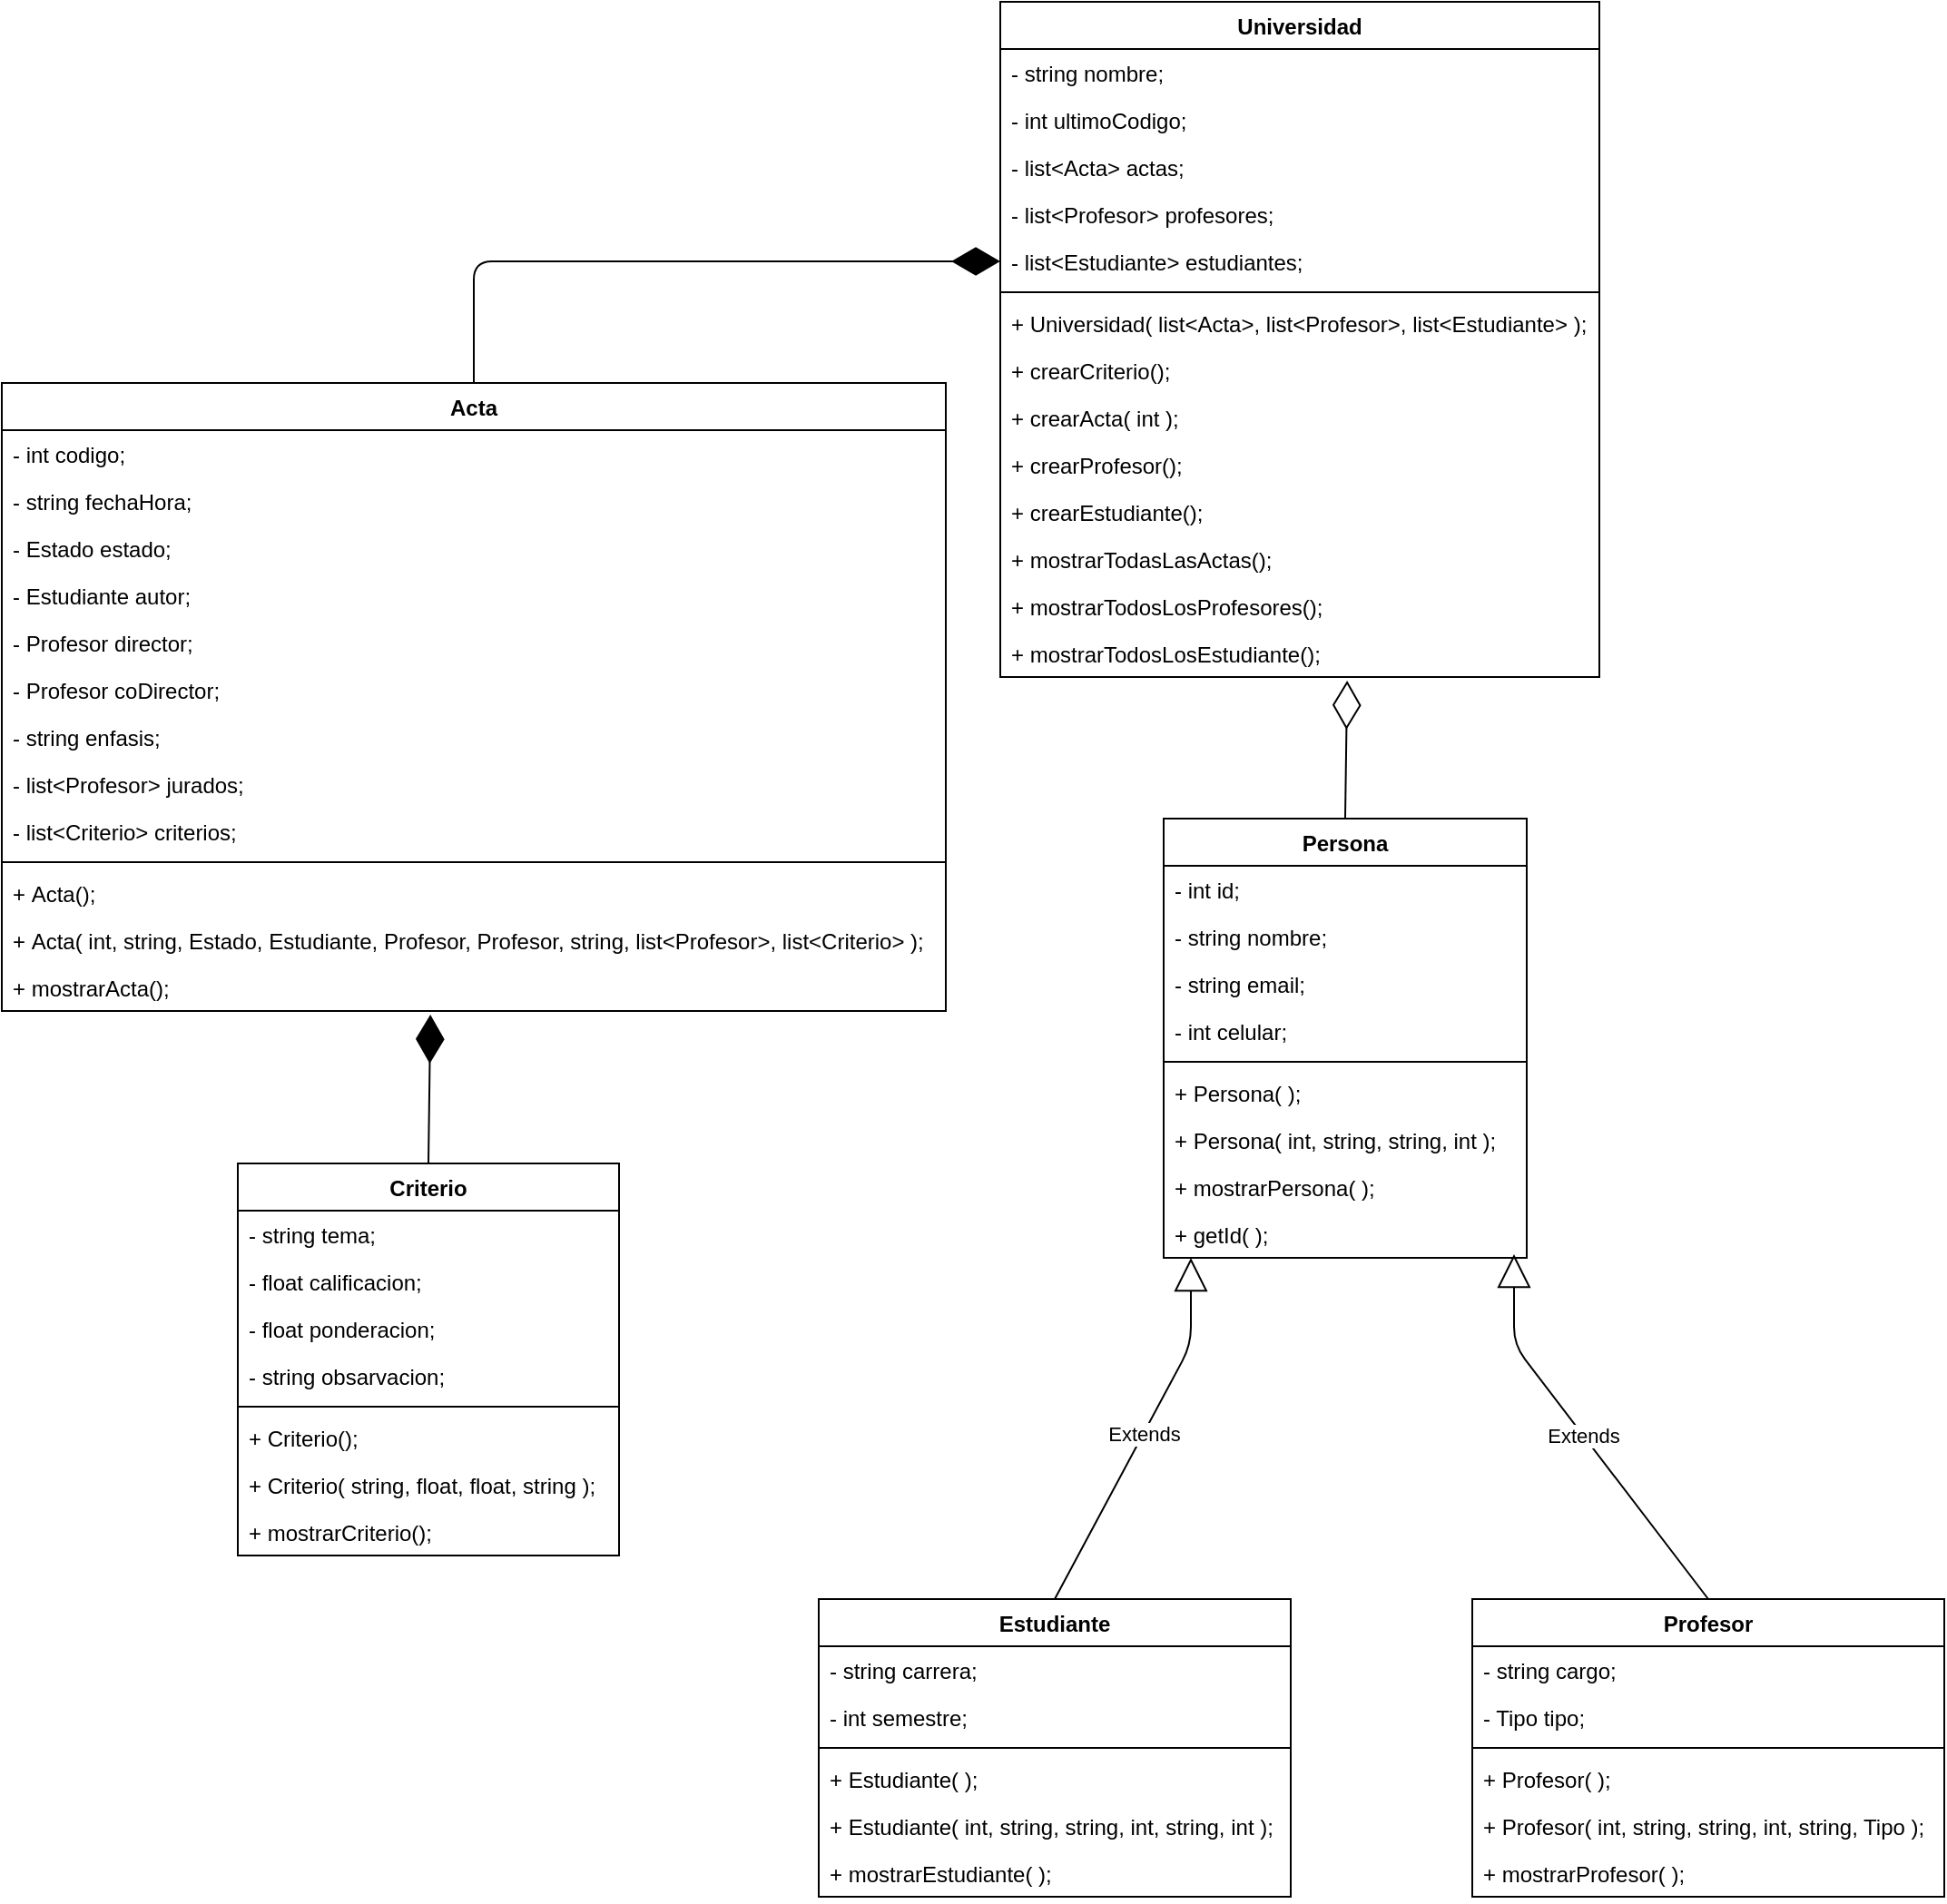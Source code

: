 <mxfile version="14.3.0" type="github">
  <diagram id="C5RBs43oDa-KdzZeNtuy" name="Page-1">
    <mxGraphModel dx="723" dy="402" grid="1" gridSize="10" guides="1" tooltips="1" connect="1" arrows="1" fold="1" page="1" pageScale="1" pageWidth="1600" pageHeight="1200" math="0" shadow="0">
      <root>
        <mxCell id="WIyWlLk6GJQsqaUBKTNV-0" />
        <mxCell id="WIyWlLk6GJQsqaUBKTNV-1" parent="WIyWlLk6GJQsqaUBKTNV-0" />
        <mxCell id="pgagmVlW3M_F7Qhiert7-0" value="Persona" style="swimlane;fontStyle=1;align=center;verticalAlign=top;childLayout=stackLayout;horizontal=1;startSize=26;horizontalStack=0;resizeParent=1;resizeParentMax=0;resizeLast=0;collapsible=1;marginBottom=0;" parent="WIyWlLk6GJQsqaUBKTNV-1" vertex="1">
          <mxGeometry x="660" y="520" width="200" height="242" as="geometry" />
        </mxCell>
        <mxCell id="m11hjmDHwtgnZtoOTYIn-8" value="- int id;" style="text;strokeColor=none;fillColor=none;align=left;verticalAlign=top;spacingLeft=4;spacingRight=4;overflow=hidden;rotatable=0;points=[[0,0.5],[1,0.5]];portConstraint=eastwest;" parent="pgagmVlW3M_F7Qhiert7-0" vertex="1">
          <mxGeometry y="26" width="200" height="26" as="geometry" />
        </mxCell>
        <mxCell id="pgagmVlW3M_F7Qhiert7-1" value="- string nombre;" style="text;strokeColor=none;fillColor=none;align=left;verticalAlign=top;spacingLeft=4;spacingRight=4;overflow=hidden;rotatable=0;points=[[0,0.5],[1,0.5]];portConstraint=eastwest;" parent="pgagmVlW3M_F7Qhiert7-0" vertex="1">
          <mxGeometry y="52" width="200" height="26" as="geometry" />
        </mxCell>
        <mxCell id="m11hjmDHwtgnZtoOTYIn-9" value="- string email;" style="text;strokeColor=none;fillColor=none;align=left;verticalAlign=top;spacingLeft=4;spacingRight=4;overflow=hidden;rotatable=0;points=[[0,0.5],[1,0.5]];portConstraint=eastwest;" parent="pgagmVlW3M_F7Qhiert7-0" vertex="1">
          <mxGeometry y="78" width="200" height="26" as="geometry" />
        </mxCell>
        <mxCell id="m11hjmDHwtgnZtoOTYIn-11" value="- int celular;" style="text;strokeColor=none;fillColor=none;align=left;verticalAlign=top;spacingLeft=4;spacingRight=4;overflow=hidden;rotatable=0;points=[[0,0.5],[1,0.5]];portConstraint=eastwest;" parent="pgagmVlW3M_F7Qhiert7-0" vertex="1">
          <mxGeometry y="104" width="200" height="26" as="geometry" />
        </mxCell>
        <mxCell id="pgagmVlW3M_F7Qhiert7-2" value="" style="line;strokeWidth=1;fillColor=none;align=left;verticalAlign=middle;spacingTop=-1;spacingLeft=3;spacingRight=3;rotatable=0;labelPosition=right;points=[];portConstraint=eastwest;" parent="pgagmVlW3M_F7Qhiert7-0" vertex="1">
          <mxGeometry y="130" width="200" height="8" as="geometry" />
        </mxCell>
        <mxCell id="m11hjmDHwtgnZtoOTYIn-15" value="+ Persona( );" style="text;strokeColor=none;fillColor=none;align=left;verticalAlign=top;spacingLeft=4;spacingRight=4;overflow=hidden;rotatable=0;points=[[0,0.5],[1,0.5]];portConstraint=eastwest;" parent="pgagmVlW3M_F7Qhiert7-0" vertex="1">
          <mxGeometry y="138" width="200" height="26" as="geometry" />
        </mxCell>
        <mxCell id="m11hjmDHwtgnZtoOTYIn-13" value="+ Persona( int, string, string, int );" style="text;strokeColor=none;fillColor=none;align=left;verticalAlign=top;spacingLeft=4;spacingRight=4;overflow=hidden;rotatable=0;points=[[0,0.5],[1,0.5]];portConstraint=eastwest;" parent="pgagmVlW3M_F7Qhiert7-0" vertex="1">
          <mxGeometry y="164" width="200" height="26" as="geometry" />
        </mxCell>
        <mxCell id="m11hjmDHwtgnZtoOTYIn-24" value="+ mostrarPersona( );" style="text;strokeColor=none;fillColor=none;align=left;verticalAlign=top;spacingLeft=4;spacingRight=4;overflow=hidden;rotatable=0;points=[[0,0.5],[1,0.5]];portConstraint=eastwest;" parent="pgagmVlW3M_F7Qhiert7-0" vertex="1">
          <mxGeometry y="190" width="200" height="26" as="geometry" />
        </mxCell>
        <mxCell id="m11hjmDHwtgnZtoOTYIn-25" value="+ getId( );" style="text;strokeColor=none;fillColor=none;align=left;verticalAlign=top;spacingLeft=4;spacingRight=4;overflow=hidden;rotatable=0;points=[[0,0.5],[1,0.5]];portConstraint=eastwest;" parent="pgagmVlW3M_F7Qhiert7-0" vertex="1">
          <mxGeometry y="216" width="200" height="26" as="geometry" />
        </mxCell>
        <mxCell id="pgagmVlW3M_F7Qhiert7-4" value="Estudiante" style="swimlane;fontStyle=1;align=center;verticalAlign=top;childLayout=stackLayout;horizontal=1;startSize=26;horizontalStack=0;resizeParent=1;resizeParentMax=0;resizeLast=0;collapsible=1;marginBottom=0;" parent="WIyWlLk6GJQsqaUBKTNV-1" vertex="1">
          <mxGeometry x="470" y="950" width="260" height="164" as="geometry" />
        </mxCell>
        <mxCell id="pgagmVlW3M_F7Qhiert7-5" value="- string carrera;" style="text;strokeColor=none;fillColor=none;align=left;verticalAlign=top;spacingLeft=4;spacingRight=4;overflow=hidden;rotatable=0;points=[[0,0.5],[1,0.5]];portConstraint=eastwest;" parent="pgagmVlW3M_F7Qhiert7-4" vertex="1">
          <mxGeometry y="26" width="260" height="26" as="geometry" />
        </mxCell>
        <mxCell id="m11hjmDHwtgnZtoOTYIn-28" value="- int semestre;" style="text;strokeColor=none;fillColor=none;align=left;verticalAlign=top;spacingLeft=4;spacingRight=4;overflow=hidden;rotatable=0;points=[[0,0.5],[1,0.5]];portConstraint=eastwest;" parent="pgagmVlW3M_F7Qhiert7-4" vertex="1">
          <mxGeometry y="52" width="260" height="26" as="geometry" />
        </mxCell>
        <mxCell id="pgagmVlW3M_F7Qhiert7-6" value="" style="line;strokeWidth=1;fillColor=none;align=left;verticalAlign=middle;spacingTop=-1;spacingLeft=3;spacingRight=3;rotatable=0;labelPosition=right;points=[];portConstraint=eastwest;" parent="pgagmVlW3M_F7Qhiert7-4" vertex="1">
          <mxGeometry y="78" width="260" height="8" as="geometry" />
        </mxCell>
        <mxCell id="m11hjmDHwtgnZtoOTYIn-30" value="+ Estudiante( );" style="text;strokeColor=none;fillColor=none;align=left;verticalAlign=top;spacingLeft=4;spacingRight=4;overflow=hidden;rotatable=0;points=[[0,0.5],[1,0.5]];portConstraint=eastwest;" parent="pgagmVlW3M_F7Qhiert7-4" vertex="1">
          <mxGeometry y="86" width="260" height="26" as="geometry" />
        </mxCell>
        <mxCell id="pgagmVlW3M_F7Qhiert7-7" value="+ Estudiante( int, string, string, int, string, int );" style="text;strokeColor=none;fillColor=none;align=left;verticalAlign=top;spacingLeft=4;spacingRight=4;overflow=hidden;rotatable=0;points=[[0,0.5],[1,0.5]];portConstraint=eastwest;" parent="pgagmVlW3M_F7Qhiert7-4" vertex="1">
          <mxGeometry y="112" width="260" height="26" as="geometry" />
        </mxCell>
        <mxCell id="m11hjmDHwtgnZtoOTYIn-31" value="+ mostrarEstudiante( );" style="text;strokeColor=none;fillColor=none;align=left;verticalAlign=top;spacingLeft=4;spacingRight=4;overflow=hidden;rotatable=0;points=[[0,0.5],[1,0.5]];portConstraint=eastwest;" parent="pgagmVlW3M_F7Qhiert7-4" vertex="1">
          <mxGeometry y="138" width="260" height="26" as="geometry" />
        </mxCell>
        <mxCell id="pgagmVlW3M_F7Qhiert7-8" value="Profesor" style="swimlane;fontStyle=1;align=center;verticalAlign=top;childLayout=stackLayout;horizontal=1;startSize=26;horizontalStack=0;resizeParent=1;resizeParentMax=0;resizeLast=0;collapsible=1;marginBottom=0;" parent="WIyWlLk6GJQsqaUBKTNV-1" vertex="1">
          <mxGeometry x="830" y="950" width="260" height="164" as="geometry" />
        </mxCell>
        <mxCell id="pgagmVlW3M_F7Qhiert7-9" value="- string cargo;" style="text;strokeColor=none;fillColor=none;align=left;verticalAlign=top;spacingLeft=4;spacingRight=4;overflow=hidden;rotatable=0;points=[[0,0.5],[1,0.5]];portConstraint=eastwest;" parent="pgagmVlW3M_F7Qhiert7-8" vertex="1">
          <mxGeometry y="26" width="260" height="26" as="geometry" />
        </mxCell>
        <mxCell id="m11hjmDHwtgnZtoOTYIn-35" value="- Tipo tipo;" style="text;strokeColor=none;fillColor=none;align=left;verticalAlign=top;spacingLeft=4;spacingRight=4;overflow=hidden;rotatable=0;points=[[0,0.5],[1,0.5]];portConstraint=eastwest;" parent="pgagmVlW3M_F7Qhiert7-8" vertex="1">
          <mxGeometry y="52" width="260" height="26" as="geometry" />
        </mxCell>
        <mxCell id="pgagmVlW3M_F7Qhiert7-10" value="" style="line;strokeWidth=1;fillColor=none;align=left;verticalAlign=middle;spacingTop=-1;spacingLeft=3;spacingRight=3;rotatable=0;labelPosition=right;points=[];portConstraint=eastwest;" parent="pgagmVlW3M_F7Qhiert7-8" vertex="1">
          <mxGeometry y="78" width="260" height="8" as="geometry" />
        </mxCell>
        <mxCell id="pgagmVlW3M_F7Qhiert7-11" value="+ Profesor( );" style="text;strokeColor=none;fillColor=none;align=left;verticalAlign=top;spacingLeft=4;spacingRight=4;overflow=hidden;rotatable=0;points=[[0,0.5],[1,0.5]];portConstraint=eastwest;" parent="pgagmVlW3M_F7Qhiert7-8" vertex="1">
          <mxGeometry y="86" width="260" height="26" as="geometry" />
        </mxCell>
        <mxCell id="m11hjmDHwtgnZtoOTYIn-33" value="+ Profesor( int, string, string, int, string, Tipo );" style="text;strokeColor=none;fillColor=none;align=left;verticalAlign=top;spacingLeft=4;spacingRight=4;overflow=hidden;rotatable=0;points=[[0,0.5],[1,0.5]];portConstraint=eastwest;" parent="pgagmVlW3M_F7Qhiert7-8" vertex="1">
          <mxGeometry y="112" width="260" height="26" as="geometry" />
        </mxCell>
        <mxCell id="m11hjmDHwtgnZtoOTYIn-34" value="+ mostrarProfesor( );" style="text;strokeColor=none;fillColor=none;align=left;verticalAlign=top;spacingLeft=4;spacingRight=4;overflow=hidden;rotatable=0;points=[[0,0.5],[1,0.5]];portConstraint=eastwest;" parent="pgagmVlW3M_F7Qhiert7-8" vertex="1">
          <mxGeometry y="138" width="260" height="26" as="geometry" />
        </mxCell>
        <mxCell id="pgagmVlW3M_F7Qhiert7-12" value="Extends" style="endArrow=block;endSize=16;endFill=0;html=1;exitX=0.5;exitY=0;exitDx=0;exitDy=0;entryX=0.075;entryY=1;entryDx=0;entryDy=0;entryPerimeter=0;" parent="WIyWlLk6GJQsqaUBKTNV-1" source="pgagmVlW3M_F7Qhiert7-4" target="m11hjmDHwtgnZtoOTYIn-25" edge="1">
          <mxGeometry width="160" relative="1" as="geometry">
            <mxPoint x="690" y="800" as="sourcePoint" />
            <mxPoint x="670.96" y="766.002" as="targetPoint" />
            <Array as="points">
              <mxPoint x="675" y="810" />
            </Array>
          </mxGeometry>
        </mxCell>
        <mxCell id="pgagmVlW3M_F7Qhiert7-13" value="Extends" style="endArrow=block;endSize=16;endFill=0;html=1;exitX=0.5;exitY=0;exitDx=0;exitDy=0;" parent="WIyWlLk6GJQsqaUBKTNV-1" source="pgagmVlW3M_F7Qhiert7-8" edge="1">
          <mxGeometry width="160" relative="1" as="geometry">
            <mxPoint x="690" y="800" as="sourcePoint" />
            <mxPoint x="853" y="760" as="targetPoint" />
            <Array as="points">
              <mxPoint x="853" y="810" />
            </Array>
          </mxGeometry>
        </mxCell>
        <mxCell id="m11hjmDHwtgnZtoOTYIn-0" value="Acta" style="swimlane;fontStyle=1;align=center;verticalAlign=top;childLayout=stackLayout;horizontal=1;startSize=26;horizontalStack=0;resizeParent=1;resizeParentMax=0;resizeLast=0;collapsible=1;marginBottom=0;" parent="WIyWlLk6GJQsqaUBKTNV-1" vertex="1">
          <mxGeometry x="20" y="280" width="520" height="346" as="geometry" />
        </mxCell>
        <mxCell id="m11hjmDHwtgnZtoOTYIn-1" value="- int codigo;" style="text;strokeColor=none;fillColor=none;align=left;verticalAlign=top;spacingLeft=4;spacingRight=4;overflow=hidden;rotatable=0;points=[[0,0.5],[1,0.5]];portConstraint=eastwest;" parent="m11hjmDHwtgnZtoOTYIn-0" vertex="1">
          <mxGeometry y="26" width="520" height="26" as="geometry" />
        </mxCell>
        <mxCell id="m11hjmDHwtgnZtoOTYIn-37" value="- string fechaHora;" style="text;strokeColor=none;fillColor=none;align=left;verticalAlign=top;spacingLeft=4;spacingRight=4;overflow=hidden;rotatable=0;points=[[0,0.5],[1,0.5]];portConstraint=eastwest;" parent="m11hjmDHwtgnZtoOTYIn-0" vertex="1">
          <mxGeometry y="52" width="520" height="26" as="geometry" />
        </mxCell>
        <mxCell id="m11hjmDHwtgnZtoOTYIn-38" value="- Estado estado;&#xa;" style="text;strokeColor=none;fillColor=none;align=left;verticalAlign=top;spacingLeft=4;spacingRight=4;overflow=hidden;rotatable=0;points=[[0,0.5],[1,0.5]];portConstraint=eastwest;" parent="m11hjmDHwtgnZtoOTYIn-0" vertex="1">
          <mxGeometry y="78" width="520" height="26" as="geometry" />
        </mxCell>
        <mxCell id="m11hjmDHwtgnZtoOTYIn-39" value="- Estudiante autor;" style="text;strokeColor=none;fillColor=none;align=left;verticalAlign=top;spacingLeft=4;spacingRight=4;overflow=hidden;rotatable=0;points=[[0,0.5],[1,0.5]];portConstraint=eastwest;" parent="m11hjmDHwtgnZtoOTYIn-0" vertex="1">
          <mxGeometry y="104" width="520" height="26" as="geometry" />
        </mxCell>
        <mxCell id="m11hjmDHwtgnZtoOTYIn-40" value="- Profesor director;" style="text;strokeColor=none;fillColor=none;align=left;verticalAlign=top;spacingLeft=4;spacingRight=4;overflow=hidden;rotatable=0;points=[[0,0.5],[1,0.5]];portConstraint=eastwest;" parent="m11hjmDHwtgnZtoOTYIn-0" vertex="1">
          <mxGeometry y="130" width="520" height="26" as="geometry" />
        </mxCell>
        <mxCell id="m11hjmDHwtgnZtoOTYIn-41" value="- Profesor coDirector;" style="text;strokeColor=none;fillColor=none;align=left;verticalAlign=top;spacingLeft=4;spacingRight=4;overflow=hidden;rotatable=0;points=[[0,0.5],[1,0.5]];portConstraint=eastwest;" parent="m11hjmDHwtgnZtoOTYIn-0" vertex="1">
          <mxGeometry y="156" width="520" height="26" as="geometry" />
        </mxCell>
        <mxCell id="m11hjmDHwtgnZtoOTYIn-42" value="- string enfasis;" style="text;strokeColor=none;fillColor=none;align=left;verticalAlign=top;spacingLeft=4;spacingRight=4;overflow=hidden;rotatable=0;points=[[0,0.5],[1,0.5]];portConstraint=eastwest;" parent="m11hjmDHwtgnZtoOTYIn-0" vertex="1">
          <mxGeometry y="182" width="520" height="26" as="geometry" />
        </mxCell>
        <mxCell id="m11hjmDHwtgnZtoOTYIn-43" value="- list&lt;Profesor&gt; jurados;" style="text;strokeColor=none;fillColor=none;align=left;verticalAlign=top;spacingLeft=4;spacingRight=4;overflow=hidden;rotatable=0;points=[[0,0.5],[1,0.5]];portConstraint=eastwest;" parent="m11hjmDHwtgnZtoOTYIn-0" vertex="1">
          <mxGeometry y="208" width="520" height="26" as="geometry" />
        </mxCell>
        <mxCell id="m11hjmDHwtgnZtoOTYIn-44" value="- list&lt;Criterio&gt; criterios;" style="text;strokeColor=none;fillColor=none;align=left;verticalAlign=top;spacingLeft=4;spacingRight=4;overflow=hidden;rotatable=0;points=[[0,0.5],[1,0.5]];portConstraint=eastwest;" parent="m11hjmDHwtgnZtoOTYIn-0" vertex="1">
          <mxGeometry y="234" width="520" height="26" as="geometry" />
        </mxCell>
        <mxCell id="m11hjmDHwtgnZtoOTYIn-2" value="" style="line;strokeWidth=1;fillColor=none;align=left;verticalAlign=middle;spacingTop=-1;spacingLeft=3;spacingRight=3;rotatable=0;labelPosition=right;points=[];portConstraint=eastwest;" parent="m11hjmDHwtgnZtoOTYIn-0" vertex="1">
          <mxGeometry y="260" width="520" height="8" as="geometry" />
        </mxCell>
        <mxCell id="m11hjmDHwtgnZtoOTYIn-3" value="+ Acta();" style="text;strokeColor=none;fillColor=none;align=left;verticalAlign=top;spacingLeft=4;spacingRight=4;overflow=hidden;rotatable=0;points=[[0,0.5],[1,0.5]];portConstraint=eastwest;" parent="m11hjmDHwtgnZtoOTYIn-0" vertex="1">
          <mxGeometry y="268" width="520" height="26" as="geometry" />
        </mxCell>
        <mxCell id="m11hjmDHwtgnZtoOTYIn-45" value="+ Acta( int, string, Estado, Estudiante, Profesor, Profesor, string, list&lt;Profesor&gt;, list&lt;Criterio&gt; );" style="text;strokeColor=none;fillColor=none;align=left;verticalAlign=top;spacingLeft=4;spacingRight=4;overflow=hidden;rotatable=0;points=[[0,0.5],[1,0.5]];portConstraint=eastwest;" parent="m11hjmDHwtgnZtoOTYIn-0" vertex="1">
          <mxGeometry y="294" width="520" height="26" as="geometry" />
        </mxCell>
        <mxCell id="m11hjmDHwtgnZtoOTYIn-46" value="+ mostrarActa();" style="text;strokeColor=none;fillColor=none;align=left;verticalAlign=top;spacingLeft=4;spacingRight=4;overflow=hidden;rotatable=0;points=[[0,0.5],[1,0.5]];portConstraint=eastwest;" parent="m11hjmDHwtgnZtoOTYIn-0" vertex="1">
          <mxGeometry y="320" width="520" height="26" as="geometry" />
        </mxCell>
        <mxCell id="m11hjmDHwtgnZtoOTYIn-4" value="Criterio" style="swimlane;fontStyle=1;align=center;verticalAlign=top;childLayout=stackLayout;horizontal=1;startSize=26;horizontalStack=0;resizeParent=1;resizeParentMax=0;resizeLast=0;collapsible=1;marginBottom=0;" parent="WIyWlLk6GJQsqaUBKTNV-1" vertex="1">
          <mxGeometry x="150" y="710" width="210" height="216" as="geometry" />
        </mxCell>
        <mxCell id="m11hjmDHwtgnZtoOTYIn-5" value="- string tema;" style="text;strokeColor=none;fillColor=none;align=left;verticalAlign=top;spacingLeft=4;spacingRight=4;overflow=hidden;rotatable=0;points=[[0,0.5],[1,0.5]];portConstraint=eastwest;" parent="m11hjmDHwtgnZtoOTYIn-4" vertex="1">
          <mxGeometry y="26" width="210" height="26" as="geometry" />
        </mxCell>
        <mxCell id="m11hjmDHwtgnZtoOTYIn-47" value="- float calificacion;" style="text;strokeColor=none;fillColor=none;align=left;verticalAlign=top;spacingLeft=4;spacingRight=4;overflow=hidden;rotatable=0;points=[[0,0.5],[1,0.5]];portConstraint=eastwest;" parent="m11hjmDHwtgnZtoOTYIn-4" vertex="1">
          <mxGeometry y="52" width="210" height="26" as="geometry" />
        </mxCell>
        <mxCell id="m11hjmDHwtgnZtoOTYIn-48" value="- float ponderacion;" style="text;strokeColor=none;fillColor=none;align=left;verticalAlign=top;spacingLeft=4;spacingRight=4;overflow=hidden;rotatable=0;points=[[0,0.5],[1,0.5]];portConstraint=eastwest;" parent="m11hjmDHwtgnZtoOTYIn-4" vertex="1">
          <mxGeometry y="78" width="210" height="26" as="geometry" />
        </mxCell>
        <mxCell id="m11hjmDHwtgnZtoOTYIn-49" value="- string obsarvacion;" style="text;strokeColor=none;fillColor=none;align=left;verticalAlign=top;spacingLeft=4;spacingRight=4;overflow=hidden;rotatable=0;points=[[0,0.5],[1,0.5]];portConstraint=eastwest;" parent="m11hjmDHwtgnZtoOTYIn-4" vertex="1">
          <mxGeometry y="104" width="210" height="26" as="geometry" />
        </mxCell>
        <mxCell id="m11hjmDHwtgnZtoOTYIn-6" value="" style="line;strokeWidth=1;fillColor=none;align=left;verticalAlign=middle;spacingTop=-1;spacingLeft=3;spacingRight=3;rotatable=0;labelPosition=right;points=[];portConstraint=eastwest;" parent="m11hjmDHwtgnZtoOTYIn-4" vertex="1">
          <mxGeometry y="130" width="210" height="8" as="geometry" />
        </mxCell>
        <mxCell id="m11hjmDHwtgnZtoOTYIn-7" value="+ Criterio();" style="text;strokeColor=none;fillColor=none;align=left;verticalAlign=top;spacingLeft=4;spacingRight=4;overflow=hidden;rotatable=0;points=[[0,0.5],[1,0.5]];portConstraint=eastwest;" parent="m11hjmDHwtgnZtoOTYIn-4" vertex="1">
          <mxGeometry y="138" width="210" height="26" as="geometry" />
        </mxCell>
        <mxCell id="m11hjmDHwtgnZtoOTYIn-50" value="+ Criterio( string, float, float, string );" style="text;strokeColor=none;fillColor=none;align=left;verticalAlign=top;spacingLeft=4;spacingRight=4;overflow=hidden;rotatable=0;points=[[0,0.5],[1,0.5]];portConstraint=eastwest;" parent="m11hjmDHwtgnZtoOTYIn-4" vertex="1">
          <mxGeometry y="164" width="210" height="26" as="geometry" />
        </mxCell>
        <mxCell id="m11hjmDHwtgnZtoOTYIn-51" value="+ mostrarCriterio();" style="text;strokeColor=none;fillColor=none;align=left;verticalAlign=top;spacingLeft=4;spacingRight=4;overflow=hidden;rotatable=0;points=[[0,0.5],[1,0.5]];portConstraint=eastwest;" parent="m11hjmDHwtgnZtoOTYIn-4" vertex="1">
          <mxGeometry y="190" width="210" height="26" as="geometry" />
        </mxCell>
        <mxCell id="m11hjmDHwtgnZtoOTYIn-52" value="Universidad" style="swimlane;fontStyle=1;align=center;verticalAlign=top;childLayout=stackLayout;horizontal=1;startSize=26;horizontalStack=0;resizeParent=1;resizeParentMax=0;resizeLast=0;collapsible=1;marginBottom=0;" parent="WIyWlLk6GJQsqaUBKTNV-1" vertex="1">
          <mxGeometry x="570" y="70" width="330" height="372" as="geometry" />
        </mxCell>
        <mxCell id="m11hjmDHwtgnZtoOTYIn-53" value="- string nombre;" style="text;strokeColor=none;fillColor=none;align=left;verticalAlign=top;spacingLeft=4;spacingRight=4;overflow=hidden;rotatable=0;points=[[0,0.5],[1,0.5]];portConstraint=eastwest;" parent="m11hjmDHwtgnZtoOTYIn-52" vertex="1">
          <mxGeometry y="26" width="330" height="26" as="geometry" />
        </mxCell>
        <mxCell id="m11hjmDHwtgnZtoOTYIn-61" value="- int ultimoCodigo;" style="text;strokeColor=none;fillColor=none;align=left;verticalAlign=top;spacingLeft=4;spacingRight=4;overflow=hidden;rotatable=0;points=[[0,0.5],[1,0.5]];portConstraint=eastwest;" parent="m11hjmDHwtgnZtoOTYIn-52" vertex="1">
          <mxGeometry y="52" width="330" height="26" as="geometry" />
        </mxCell>
        <mxCell id="m11hjmDHwtgnZtoOTYIn-54" value="- list&lt;Acta&gt; actas;" style="text;strokeColor=none;fillColor=none;align=left;verticalAlign=top;spacingLeft=4;spacingRight=4;overflow=hidden;rotatable=0;points=[[0,0.5],[1,0.5]];portConstraint=eastwest;" parent="m11hjmDHwtgnZtoOTYIn-52" vertex="1">
          <mxGeometry y="78" width="330" height="26" as="geometry" />
        </mxCell>
        <mxCell id="m11hjmDHwtgnZtoOTYIn-55" value="- list&lt;Profesor&gt; profesores;" style="text;strokeColor=none;fillColor=none;align=left;verticalAlign=top;spacingLeft=4;spacingRight=4;overflow=hidden;rotatable=0;points=[[0,0.5],[1,0.5]];portConstraint=eastwest;" parent="m11hjmDHwtgnZtoOTYIn-52" vertex="1">
          <mxGeometry y="104" width="330" height="26" as="geometry" />
        </mxCell>
        <mxCell id="m11hjmDHwtgnZtoOTYIn-56" value="- list&lt;Estudiante&gt; estudiantes;" style="text;strokeColor=none;fillColor=none;align=left;verticalAlign=top;spacingLeft=4;spacingRight=4;overflow=hidden;rotatable=0;points=[[0,0.5],[1,0.5]];portConstraint=eastwest;" parent="m11hjmDHwtgnZtoOTYIn-52" vertex="1">
          <mxGeometry y="130" width="330" height="26" as="geometry" />
        </mxCell>
        <mxCell id="m11hjmDHwtgnZtoOTYIn-57" value="" style="line;strokeWidth=1;fillColor=none;align=left;verticalAlign=middle;spacingTop=-1;spacingLeft=3;spacingRight=3;rotatable=0;labelPosition=right;points=[];portConstraint=eastwest;" parent="m11hjmDHwtgnZtoOTYIn-52" vertex="1">
          <mxGeometry y="156" width="330" height="8" as="geometry" />
        </mxCell>
        <mxCell id="m11hjmDHwtgnZtoOTYIn-58" value="+ Universidad( list&lt;Acta&gt;, list&lt;Profesor&gt;, list&lt;Estudiante&gt; );" style="text;strokeColor=none;fillColor=none;align=left;verticalAlign=top;spacingLeft=4;spacingRight=4;overflow=hidden;rotatable=0;points=[[0,0.5],[1,0.5]];portConstraint=eastwest;" parent="m11hjmDHwtgnZtoOTYIn-52" vertex="1">
          <mxGeometry y="164" width="330" height="26" as="geometry" />
        </mxCell>
        <mxCell id="m11hjmDHwtgnZtoOTYIn-59" value="+ crearCriterio();" style="text;strokeColor=none;fillColor=none;align=left;verticalAlign=top;spacingLeft=4;spacingRight=4;overflow=hidden;rotatable=0;points=[[0,0.5],[1,0.5]];portConstraint=eastwest;" parent="m11hjmDHwtgnZtoOTYIn-52" vertex="1">
          <mxGeometry y="190" width="330" height="26" as="geometry" />
        </mxCell>
        <mxCell id="m11hjmDHwtgnZtoOTYIn-60" value="+ crearActa( int );" style="text;strokeColor=none;fillColor=none;align=left;verticalAlign=top;spacingLeft=4;spacingRight=4;overflow=hidden;rotatable=0;points=[[0,0.5],[1,0.5]];portConstraint=eastwest;" parent="m11hjmDHwtgnZtoOTYIn-52" vertex="1">
          <mxGeometry y="216" width="330" height="26" as="geometry" />
        </mxCell>
        <mxCell id="m11hjmDHwtgnZtoOTYIn-62" value="+ crearProfesor();" style="text;strokeColor=none;fillColor=none;align=left;verticalAlign=top;spacingLeft=4;spacingRight=4;overflow=hidden;rotatable=0;points=[[0,0.5],[1,0.5]];portConstraint=eastwest;" parent="m11hjmDHwtgnZtoOTYIn-52" vertex="1">
          <mxGeometry y="242" width="330" height="26" as="geometry" />
        </mxCell>
        <mxCell id="m11hjmDHwtgnZtoOTYIn-63" value="+ crearEstudiante();" style="text;strokeColor=none;fillColor=none;align=left;verticalAlign=top;spacingLeft=4;spacingRight=4;overflow=hidden;rotatable=0;points=[[0,0.5],[1,0.5]];portConstraint=eastwest;" parent="m11hjmDHwtgnZtoOTYIn-52" vertex="1">
          <mxGeometry y="268" width="330" height="26" as="geometry" />
        </mxCell>
        <mxCell id="m11hjmDHwtgnZtoOTYIn-64" value="+ mostrarTodasLasActas();" style="text;strokeColor=none;fillColor=none;align=left;verticalAlign=top;spacingLeft=4;spacingRight=4;overflow=hidden;rotatable=0;points=[[0,0.5],[1,0.5]];portConstraint=eastwest;" parent="m11hjmDHwtgnZtoOTYIn-52" vertex="1">
          <mxGeometry y="294" width="330" height="26" as="geometry" />
        </mxCell>
        <mxCell id="m11hjmDHwtgnZtoOTYIn-65" value="+ mostrarTodosLosProfesores();" style="text;strokeColor=none;fillColor=none;align=left;verticalAlign=top;spacingLeft=4;spacingRight=4;overflow=hidden;rotatable=0;points=[[0,0.5],[1,0.5]];portConstraint=eastwest;" parent="m11hjmDHwtgnZtoOTYIn-52" vertex="1">
          <mxGeometry y="320" width="330" height="26" as="geometry" />
        </mxCell>
        <mxCell id="m11hjmDHwtgnZtoOTYIn-66" value="+ mostrarTodosLosEstudiante();" style="text;strokeColor=none;fillColor=none;align=left;verticalAlign=top;spacingLeft=4;spacingRight=4;overflow=hidden;rotatable=0;points=[[0,0.5],[1,0.5]];portConstraint=eastwest;" parent="m11hjmDHwtgnZtoOTYIn-52" vertex="1">
          <mxGeometry y="346" width="330" height="26" as="geometry" />
        </mxCell>
        <mxCell id="CZyltw9oOMV2TgwN6wzn-0" value="" style="endArrow=diamondThin;endFill=1;endSize=24;html=1;exitX=0.5;exitY=0;exitDx=0;exitDy=0;entryX=0;entryY=0.5;entryDx=0;entryDy=0;" parent="WIyWlLk6GJQsqaUBKTNV-1" source="m11hjmDHwtgnZtoOTYIn-0" target="m11hjmDHwtgnZtoOTYIn-56" edge="1">
          <mxGeometry width="160" relative="1" as="geometry">
            <mxPoint x="640" y="410" as="sourcePoint" />
            <mxPoint x="410" y="230" as="targetPoint" />
            <Array as="points">
              <mxPoint x="280" y="213" />
            </Array>
          </mxGeometry>
        </mxCell>
        <mxCell id="CZyltw9oOMV2TgwN6wzn-1" value="" style="endArrow=diamondThin;endFill=1;endSize=24;html=1;exitX=0.5;exitY=0;exitDx=0;exitDy=0;entryX=0.454;entryY=1.077;entryDx=0;entryDy=0;entryPerimeter=0;" parent="WIyWlLk6GJQsqaUBKTNV-1" source="m11hjmDHwtgnZtoOTYIn-4" target="m11hjmDHwtgnZtoOTYIn-46" edge="1">
          <mxGeometry width="160" relative="1" as="geometry">
            <mxPoint x="640" y="410" as="sourcePoint" />
            <mxPoint x="800" y="410" as="targetPoint" />
          </mxGeometry>
        </mxCell>
        <mxCell id="CZyltw9oOMV2TgwN6wzn-2" value="" style="endArrow=diamondThin;endFill=0;endSize=24;html=1;exitX=0.5;exitY=0;exitDx=0;exitDy=0;entryX=0.579;entryY=1.077;entryDx=0;entryDy=0;entryPerimeter=0;" parent="WIyWlLk6GJQsqaUBKTNV-1" source="pgagmVlW3M_F7Qhiert7-0" target="m11hjmDHwtgnZtoOTYIn-66" edge="1">
          <mxGeometry width="160" relative="1" as="geometry">
            <mxPoint x="640" y="510" as="sourcePoint" />
            <mxPoint x="800" y="510" as="targetPoint" />
          </mxGeometry>
        </mxCell>
      </root>
    </mxGraphModel>
  </diagram>
</mxfile>
